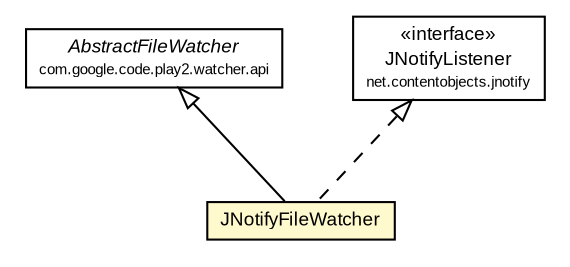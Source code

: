 #!/usr/local/bin/dot
#
# Class diagram 
# Generated by UMLGraph version R5_6-24-gf6e263 (http://www.umlgraph.org/)
#

digraph G {
	edge [fontname="arial",fontsize=10,labelfontname="arial",labelfontsize=10];
	node [fontname="arial",fontsize=10,shape=plaintext];
	nodesep=0.25;
	ranksep=0.5;
	// com.google.code.play2.watcher.jnotify.JNotifyFileWatcher
	c24 [label=<<table title="com.google.code.play2.watcher.jnotify.JNotifyFileWatcher" border="0" cellborder="1" cellspacing="0" cellpadding="2" port="p" bgcolor="lemonChiffon" href="./JNotifyFileWatcher.html">
		<tr><td><table border="0" cellspacing="0" cellpadding="1">
<tr><td align="center" balign="center"> JNotifyFileWatcher </td></tr>
		</table></td></tr>
		</table>>, URL="./JNotifyFileWatcher.html", fontname="arial", fontcolor="black", fontsize=9.0];
	//com.google.code.play2.watcher.jnotify.JNotifyFileWatcher extends com.google.code.play2.watcher.api.AbstractFileWatcher
	c25:p -> c24:p [dir=back,arrowtail=empty];
	//com.google.code.play2.watcher.jnotify.JNotifyFileWatcher implements net.contentobjects.jnotify.JNotifyListener
	c26:p -> c24:p [dir=back,arrowtail=empty,style=dashed];
	// com.google.code.play2.watcher.api.AbstractFileWatcher
	c25 [label=<<table title="com.google.code.play2.watcher.api.AbstractFileWatcher" border="0" cellborder="1" cellspacing="0" cellpadding="2" port="p">
		<tr><td><table border="0" cellspacing="0" cellpadding="1">
<tr><td align="center" balign="center"><font face="arial italic"> AbstractFileWatcher </font></td></tr>
<tr><td align="center" balign="center"><font point-size="7.0"> com.google.code.play2.watcher.api </font></td></tr>
		</table></td></tr>
		</table>>, URL="null", fontname="arial", fontcolor="black", fontsize=9.0];
	// net.contentobjects.jnotify.JNotifyListener
	c26 [label=<<table title="net.contentobjects.jnotify.JNotifyListener" border="0" cellborder="1" cellspacing="0" cellpadding="2" port="p" href="http://play2-maven-plugin.github.io/external-apidocs/net/contentobjects/jnotify/jnotify/0.94/net/contentobjects/jnotify/JNotifyListener.html">
		<tr><td><table border="0" cellspacing="0" cellpadding="1">
<tr><td align="center" balign="center"> &#171;interface&#187; </td></tr>
<tr><td align="center" balign="center"> JNotifyListener </td></tr>
<tr><td align="center" balign="center"><font point-size="7.0"> net.contentobjects.jnotify </font></td></tr>
		</table></td></tr>
		</table>>, URL="http://play2-maven-plugin.github.io/external-apidocs/net/contentobjects/jnotify/jnotify/0.94/net/contentobjects/jnotify/JNotifyListener.html", fontname="arial", fontcolor="black", fontsize=9.0];
}

